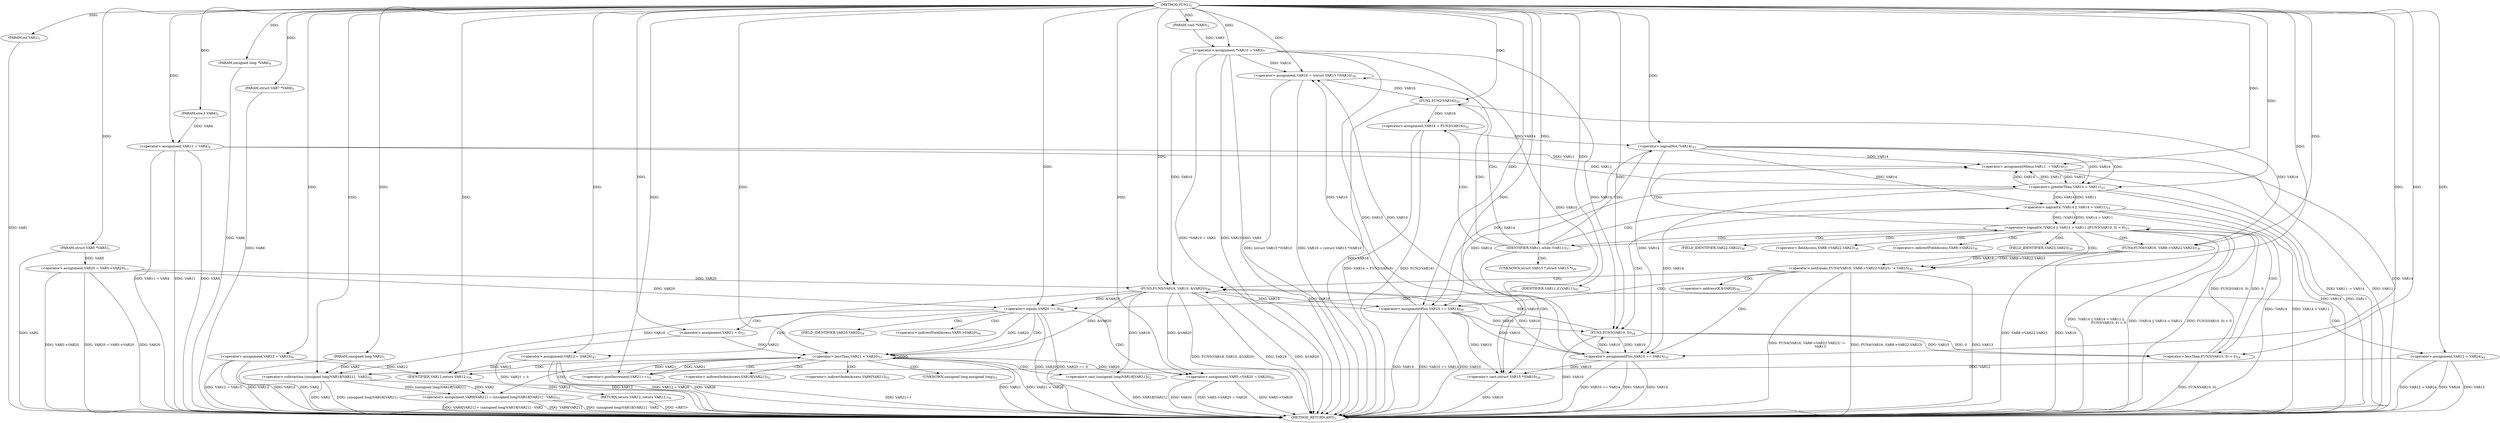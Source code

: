 digraph "FUN1" {  
"8" [label = <(METHOD,FUN1)<SUB>1</SUB>> ]
"137" [label = <(METHOD_RETURN,ANY)<SUB>1</SUB>> ]
"9" [label = <(PARAM,int VAR1)<SUB>1</SUB>> ]
"10" [label = <(PARAM,unsigned long VAR2)<SUB>1</SUB>> ]
"11" [label = <(PARAM,void *VAR3)<SUB>2</SUB>> ]
"12" [label = <(PARAM,size_t VAR4)<SUB>2</SUB>> ]
"13" [label = <(PARAM,struct VAR5 *VAR5)<SUB>3</SUB>> ]
"14" [label = <(PARAM,unsigned long *VAR6)<SUB>4</SUB>> ]
"15" [label = <(PARAM,struct VAR7 *VAR8)<SUB>5</SUB>> ]
"18" [label = <(&lt;operator&gt;.assignment,*VAR10 = VAR3)<SUB>7</SUB>> ]
"22" [label = <(&lt;operator&gt;.assignment,VAR11 = VAR4)<SUB>8</SUB>> ]
"26" [label = <(&lt;operator&gt;.assignment,VAR12 = VAR13)<SUB>9</SUB>> ]
"33" [label = <(&lt;operator&gt;.assignment,VAR20 = VAR5-&gt;VAR20)<SUB>13</SUB>> ]
"129" [label = <(&lt;operator&gt;.assignment,VAR5-&gt;VAR20 = VAR20)<SUB>54</SUB>> ]
"135" [label = <(RETURN,return VAR12;,return VAR12;)<SUB>56</SUB>> ]
"40" [label = <(IDENTIFIER,VAR11,while (VAR11))<SUB>17</SUB>> ]
"93" [label = <(IDENTIFIER,VAR11,if (VAR11))<SUB>41</SUB>> ]
"100" [label = <(&lt;operator&gt;.equals,VAR20 == 0)<SUB>46</SUB>> ]
"113" [label = <(&lt;operator&gt;.lessThan,VAR21 &lt; VAR20)<SUB>51</SUB>> ]
"116" [label = <(&lt;operator&gt;.postIncrement,VAR21++)<SUB>51</SUB>> ]
"118" [label = <(&lt;operator&gt;.assignment,VAR6[VAR21] = (unsigned long)VAR18[VAR21] - VAR2)<SUB>52</SUB>> ]
"136" [label = <(IDENTIFIER,VAR12,return VAR12;)<SUB>56</SUB>> ]
"42" [label = <(&lt;operator&gt;.assignment,VAR16 = (struct VAR15 *)VAR10)<SUB>20</SUB>> ]
"47" [label = <(&lt;operator&gt;.assignment,VAR14 = FUN2(VAR16))<SUB>22</SUB>> ]
"66" [label = <(&lt;operator&gt;.assignmentMinus,VAR11 -= VAR14)<SUB>27</SUB>> ]
"84" [label = <(FUN5,FUN5(VAR18, VAR10, &amp;VAR20))<SUB>36</SUB>> ]
"89" [label = <(&lt;operator&gt;.assignmentPlus,VAR10 += VAR14)<SUB>38</SUB>> ]
"95" [label = <(&lt;operator&gt;.assignment,VAR12 = VAR24)<SUB>42</SUB>> ]
"104" [label = <(&lt;operator&gt;.assignment,VAR12 = VAR26)<SUB>47</SUB>> ]
"110" [label = <(&lt;operator&gt;.assignment,VAR21 = 0)<SUB>51</SUB>> ]
"52" [label = <(&lt;operator&gt;.logicalOr,!VAR14 || VAR14 &gt; VAR11 ||
			FUN3(VAR10, 0) &lt; 0)<SUB>23</SUB>> ]
"70" [label = <(&lt;operator&gt;.notEquals,FUN4(VAR16, VAR8-&gt;VAR22.VAR23) !=
			 VAR13)<SUB>30</SUB>> ]
"122" [label = <(&lt;operator&gt;.subtraction,(unsigned long)VAR18[VAR21] - VAR2)<SUB>52</SUB>> ]
"44" [label = <(&lt;operator&gt;.cast,(struct VAR15 *)VAR10)<SUB>20</SUB>> ]
"49" [label = <(FUN2,FUN2(VAR16))<SUB>22</SUB>> ]
"80" [label = <(&lt;operator&gt;.assignmentPlus,VAR10 += VAR14)<SUB>32</SUB>> ]
"123" [label = <(&lt;operator&gt;.cast,(unsigned long)VAR18[VAR21])<SUB>52</SUB>> ]
"53" [label = <(&lt;operator&gt;.logicalOr,!VAR14 || VAR14 &gt; VAR11)<SUB>23</SUB>> ]
"59" [label = <(&lt;operator&gt;.lessThan,FUN3(VAR10, 0) &lt; 0)<SUB>24</SUB>> ]
"71" [label = <(FUN4,FUN4(VAR16, VAR8-&gt;VAR22.VAR23))<SUB>30</SUB>> ]
"54" [label = <(&lt;operator&gt;.logicalNot,!VAR14)<SUB>23</SUB>> ]
"56" [label = <(&lt;operator&gt;.greaterThan,VAR14 &gt; VAR11)<SUB>23</SUB>> ]
"60" [label = <(FUN3,FUN3(VAR10, 0))<SUB>24</SUB>> ]
"130" [label = <(&lt;operator&gt;.indirectFieldAccess,VAR5-&gt;VAR20)<SUB>54</SUB>> ]
"119" [label = <(&lt;operator&gt;.indirectIndexAccess,VAR6[VAR21])<SUB>52</SUB>> ]
"132" [label = <(FIELD_IDENTIFIER,VAR20,VAR20)<SUB>54</SUB>> ]
"87" [label = <(&lt;operator&gt;.addressOf,&amp;VAR20)<SUB>36</SUB>> ]
"45" [label = <(UNKNOWN,struct VAR15 *,struct VAR15 *)<SUB>20</SUB>> ]
"124" [label = <(UNKNOWN,unsigned long,unsigned long)<SUB>52</SUB>> ]
"125" [label = <(&lt;operator&gt;.indirectIndexAccess,VAR18[VAR21])<SUB>52</SUB>> ]
"73" [label = <(&lt;operator&gt;.fieldAccess,VAR8-&gt;VAR22.VAR23)<SUB>30</SUB>> ]
"74" [label = <(&lt;operator&gt;.indirectFieldAccess,VAR8-&gt;VAR22)<SUB>30</SUB>> ]
"77" [label = <(FIELD_IDENTIFIER,VAR23,VAR23)<SUB>30</SUB>> ]
"76" [label = <(FIELD_IDENTIFIER,VAR22,VAR22)<SUB>30</SUB>> ]
  "135" -> "137"  [ label = "DDG: &lt;RET&gt;"] 
  "9" -> "137"  [ label = "DDG: VAR1"] 
  "10" -> "137"  [ label = "DDG: VAR2"] 
  "13" -> "137"  [ label = "DDG: VAR5"] 
  "14" -> "137"  [ label = "DDG: VAR6"] 
  "15" -> "137"  [ label = "DDG: VAR8"] 
  "18" -> "137"  [ label = "DDG: VAR10"] 
  "18" -> "137"  [ label = "DDG: VAR3"] 
  "18" -> "137"  [ label = "DDG: *VAR10 = VAR3"] 
  "22" -> "137"  [ label = "DDG: VAR11"] 
  "22" -> "137"  [ label = "DDG: VAR4"] 
  "22" -> "137"  [ label = "DDG: VAR11 = VAR4"] 
  "26" -> "137"  [ label = "DDG: VAR12"] 
  "26" -> "137"  [ label = "DDG: VAR13"] 
  "26" -> "137"  [ label = "DDG: VAR12 = VAR13"] 
  "33" -> "137"  [ label = "DDG: VAR20"] 
  "33" -> "137"  [ label = "DDG: VAR5-&gt;VAR20"] 
  "33" -> "137"  [ label = "DDG: VAR20 = VAR5-&gt;VAR20"] 
  "44" -> "137"  [ label = "DDG: VAR10"] 
  "42" -> "137"  [ label = "DDG: (struct VAR15 *)VAR10"] 
  "42" -> "137"  [ label = "DDG: VAR16 = (struct VAR15 *)VAR10"] 
  "49" -> "137"  [ label = "DDG: VAR16"] 
  "47" -> "137"  [ label = "DDG: FUN2(VAR16)"] 
  "47" -> "137"  [ label = "DDG: VAR14 = FUN2(VAR16)"] 
  "54" -> "137"  [ label = "DDG: VAR14"] 
  "53" -> "137"  [ label = "DDG: !VAR14"] 
  "56" -> "137"  [ label = "DDG: VAR14"] 
  "56" -> "137"  [ label = "DDG: VAR11"] 
  "53" -> "137"  [ label = "DDG: VAR14 &gt; VAR11"] 
  "52" -> "137"  [ label = "DDG: !VAR14 || VAR14 &gt; VAR11"] 
  "60" -> "137"  [ label = "DDG: VAR10"] 
  "59" -> "137"  [ label = "DDG: FUN3(VAR10, 0)"] 
  "52" -> "137"  [ label = "DDG: FUN3(VAR10, 0) &lt; 0"] 
  "52" -> "137"  [ label = "DDG: !VAR14 || VAR14 &gt; VAR11 ||
			FUN3(VAR10, 0) &lt; 0"] 
  "66" -> "137"  [ label = "DDG: VAR11"] 
  "66" -> "137"  [ label = "DDG: VAR11 -= VAR14"] 
  "71" -> "137"  [ label = "DDG: VAR16"] 
  "71" -> "137"  [ label = "DDG: VAR8-&gt;VAR22.VAR23"] 
  "70" -> "137"  [ label = "DDG: FUN4(VAR16, VAR8-&gt;VAR22.VAR23)"] 
  "70" -> "137"  [ label = "DDG: VAR13"] 
  "70" -> "137"  [ label = "DDG: FUN4(VAR16, VAR8-&gt;VAR22.VAR23) !=
			 VAR13"] 
  "84" -> "137"  [ label = "DDG: VAR18"] 
  "84" -> "137"  [ label = "DDG: &amp;VAR20"] 
  "84" -> "137"  [ label = "DDG: FUN5(VAR18, VAR10, &amp;VAR20)"] 
  "89" -> "137"  [ label = "DDG: VAR10"] 
  "89" -> "137"  [ label = "DDG: VAR14"] 
  "89" -> "137"  [ label = "DDG: VAR10 += VAR14"] 
  "80" -> "137"  [ label = "DDG: VAR10"] 
  "80" -> "137"  [ label = "DDG: VAR14"] 
  "80" -> "137"  [ label = "DDG: VAR10 += VAR14"] 
  "100" -> "137"  [ label = "DDG: VAR20"] 
  "100" -> "137"  [ label = "DDG: VAR20 == 0"] 
  "110" -> "137"  [ label = "DDG: VAR21 = 0"] 
  "113" -> "137"  [ label = "DDG: VAR21"] 
  "113" -> "137"  [ label = "DDG: VAR21 &lt; VAR20"] 
  "129" -> "137"  [ label = "DDG: VAR5-&gt;VAR20"] 
  "129" -> "137"  [ label = "DDG: VAR20"] 
  "129" -> "137"  [ label = "DDG: VAR5-&gt;VAR20 = VAR20"] 
  "118" -> "137"  [ label = "DDG: VAR6[VAR21]"] 
  "123" -> "137"  [ label = "DDG: VAR18[VAR21]"] 
  "122" -> "137"  [ label = "DDG: (unsigned long)VAR18[VAR21]"] 
  "122" -> "137"  [ label = "DDG: VAR2"] 
  "118" -> "137"  [ label = "DDG: (unsigned long)VAR18[VAR21] - VAR2"] 
  "118" -> "137"  [ label = "DDG: VAR6[VAR21] = (unsigned long)VAR18[VAR21] - VAR2"] 
  "116" -> "137"  [ label = "DDG: VAR21++"] 
  "104" -> "137"  [ label = "DDG: VAR12"] 
  "104" -> "137"  [ label = "DDG: VAR12 = VAR26"] 
  "95" -> "137"  [ label = "DDG: VAR12"] 
  "95" -> "137"  [ label = "DDG: VAR12 = VAR24"] 
  "95" -> "137"  [ label = "DDG: VAR24"] 
  "104" -> "137"  [ label = "DDG: VAR26"] 
  "8" -> "9"  [ label = "DDG: "] 
  "8" -> "10"  [ label = "DDG: "] 
  "8" -> "11"  [ label = "DDG: "] 
  "8" -> "12"  [ label = "DDG: "] 
  "8" -> "13"  [ label = "DDG: "] 
  "8" -> "14"  [ label = "DDG: "] 
  "8" -> "15"  [ label = "DDG: "] 
  "11" -> "18"  [ label = "DDG: VAR3"] 
  "8" -> "18"  [ label = "DDG: "] 
  "12" -> "22"  [ label = "DDG: VAR4"] 
  "8" -> "22"  [ label = "DDG: "] 
  "8" -> "26"  [ label = "DDG: "] 
  "13" -> "33"  [ label = "DDG: VAR5"] 
  "84" -> "129"  [ label = "DDG: &amp;VAR20"] 
  "113" -> "129"  [ label = "DDG: VAR20"] 
  "8" -> "129"  [ label = "DDG: "] 
  "136" -> "135"  [ label = "DDG: VAR12"] 
  "8" -> "40"  [ label = "DDG: "] 
  "8" -> "93"  [ label = "DDG: "] 
  "122" -> "118"  [ label = "DDG: (unsigned long)VAR18[VAR21]"] 
  "122" -> "118"  [ label = "DDG: VAR2"] 
  "95" -> "136"  [ label = "DDG: VAR12"] 
  "104" -> "136"  [ label = "DDG: VAR12"] 
  "26" -> "136"  [ label = "DDG: VAR12"] 
  "8" -> "136"  [ label = "DDG: "] 
  "18" -> "42"  [ label = "DDG: VAR10"] 
  "89" -> "42"  [ label = "DDG: VAR10"] 
  "80" -> "42"  [ label = "DDG: VAR10"] 
  "8" -> "42"  [ label = "DDG: "] 
  "49" -> "47"  [ label = "DDG: VAR16"] 
  "54" -> "66"  [ label = "DDG: VAR14"] 
  "56" -> "66"  [ label = "DDG: VAR14"] 
  "8" -> "66"  [ label = "DDG: "] 
  "8" -> "89"  [ label = "DDG: "] 
  "54" -> "89"  [ label = "DDG: VAR14"] 
  "56" -> "89"  [ label = "DDG: VAR14"] 
  "8" -> "95"  [ label = "DDG: "] 
  "33" -> "100"  [ label = "DDG: VAR20"] 
  "84" -> "100"  [ label = "DDG: &amp;VAR20"] 
  "8" -> "100"  [ label = "DDG: "] 
  "8" -> "104"  [ label = "DDG: "] 
  "8" -> "110"  [ label = "DDG: "] 
  "110" -> "113"  [ label = "DDG: VAR21"] 
  "116" -> "113"  [ label = "DDG: VAR21"] 
  "8" -> "113"  [ label = "DDG: "] 
  "84" -> "113"  [ label = "DDG: &amp;VAR20"] 
  "100" -> "113"  [ label = "DDG: VAR20"] 
  "113" -> "116"  [ label = "DDG: VAR21"] 
  "8" -> "116"  [ label = "DDG: "] 
  "22" -> "66"  [ label = "DDG: VAR11"] 
  "56" -> "66"  [ label = "DDG: VAR11"] 
  "8" -> "84"  [ label = "DDG: "] 
  "60" -> "84"  [ label = "DDG: VAR10"] 
  "18" -> "84"  [ label = "DDG: VAR10"] 
  "89" -> "84"  [ label = "DDG: VAR10"] 
  "80" -> "84"  [ label = "DDG: VAR10"] 
  "33" -> "84"  [ label = "DDG: VAR20"] 
  "84" -> "89"  [ label = "DDG: VAR10"] 
  "84" -> "122"  [ label = "DDG: VAR18"] 
  "10" -> "122"  [ label = "DDG: VAR2"] 
  "8" -> "122"  [ label = "DDG: "] 
  "18" -> "44"  [ label = "DDG: VAR10"] 
  "89" -> "44"  [ label = "DDG: VAR10"] 
  "80" -> "44"  [ label = "DDG: VAR10"] 
  "8" -> "44"  [ label = "DDG: "] 
  "42" -> "49"  [ label = "DDG: VAR16"] 
  "8" -> "49"  [ label = "DDG: "] 
  "53" -> "52"  [ label = "DDG: !VAR14"] 
  "53" -> "52"  [ label = "DDG: VAR14 &gt; VAR11"] 
  "59" -> "52"  [ label = "DDG: FUN3(VAR10, 0)"] 
  "59" -> "52"  [ label = "DDG: 0"] 
  "71" -> "70"  [ label = "DDG: VAR16"] 
  "71" -> "70"  [ label = "DDG: VAR8-&gt;VAR22.VAR23"] 
  "8" -> "70"  [ label = "DDG: "] 
  "8" -> "80"  [ label = "DDG: "] 
  "54" -> "80"  [ label = "DDG: VAR14"] 
  "56" -> "80"  [ label = "DDG: VAR14"] 
  "84" -> "123"  [ label = "DDG: VAR18"] 
  "54" -> "53"  [ label = "DDG: VAR14"] 
  "56" -> "53"  [ label = "DDG: VAR14"] 
  "56" -> "53"  [ label = "DDG: VAR11"] 
  "60" -> "59"  [ label = "DDG: VAR10"] 
  "60" -> "59"  [ label = "DDG: 0"] 
  "8" -> "59"  [ label = "DDG: "] 
  "49" -> "71"  [ label = "DDG: VAR16"] 
  "8" -> "71"  [ label = "DDG: "] 
  "60" -> "80"  [ label = "DDG: VAR10"] 
  "18" -> "80"  [ label = "DDG: VAR10"] 
  "89" -> "80"  [ label = "DDG: VAR10"] 
  "47" -> "54"  [ label = "DDG: VAR14"] 
  "8" -> "54"  [ label = "DDG: "] 
  "54" -> "56"  [ label = "DDG: VAR14"] 
  "8" -> "56"  [ label = "DDG: "] 
  "22" -> "56"  [ label = "DDG: VAR11"] 
  "66" -> "56"  [ label = "DDG: VAR11"] 
  "8" -> "60"  [ label = "DDG: "] 
  "18" -> "60"  [ label = "DDG: VAR10"] 
  "89" -> "60"  [ label = "DDG: VAR10"] 
  "80" -> "60"  [ label = "DDG: VAR10"] 
  "40" -> "47"  [ label = "CDG: "] 
  "40" -> "49"  [ label = "CDG: "] 
  "40" -> "42"  [ label = "CDG: "] 
  "40" -> "52"  [ label = "CDG: "] 
  "40" -> "45"  [ label = "CDG: "] 
  "40" -> "44"  [ label = "CDG: "] 
  "40" -> "54"  [ label = "CDG: "] 
  "40" -> "53"  [ label = "CDG: "] 
  "93" -> "95"  [ label = "CDG: "] 
  "93" -> "100"  [ label = "CDG: "] 
  "100" -> "113"  [ label = "CDG: "] 
  "100" -> "132"  [ label = "CDG: "] 
  "100" -> "104"  [ label = "CDG: "] 
  "100" -> "129"  [ label = "CDG: "] 
  "100" -> "130"  [ label = "CDG: "] 
  "100" -> "110"  [ label = "CDG: "] 
  "113" -> "113"  [ label = "CDG: "] 
  "113" -> "116"  [ label = "CDG: "] 
  "113" -> "122"  [ label = "CDG: "] 
  "113" -> "119"  [ label = "CDG: "] 
  "113" -> "123"  [ label = "CDG: "] 
  "113" -> "118"  [ label = "CDG: "] 
  "113" -> "124"  [ label = "CDG: "] 
  "113" -> "125"  [ label = "CDG: "] 
  "52" -> "73"  [ label = "CDG: "] 
  "52" -> "77"  [ label = "CDG: "] 
  "52" -> "66"  [ label = "CDG: "] 
  "52" -> "74"  [ label = "CDG: "] 
  "52" -> "40"  [ label = "CDG: "] 
  "52" -> "76"  [ label = "CDG: "] 
  "52" -> "71"  [ label = "CDG: "] 
  "52" -> "70"  [ label = "CDG: "] 
  "70" -> "89"  [ label = "CDG: "] 
  "70" -> "84"  [ label = "CDG: "] 
  "70" -> "87"  [ label = "CDG: "] 
  "70" -> "80"  [ label = "CDG: "] 
  "53" -> "60"  [ label = "CDG: "] 
  "53" -> "59"  [ label = "CDG: "] 
  "54" -> "56"  [ label = "CDG: "] 
}
